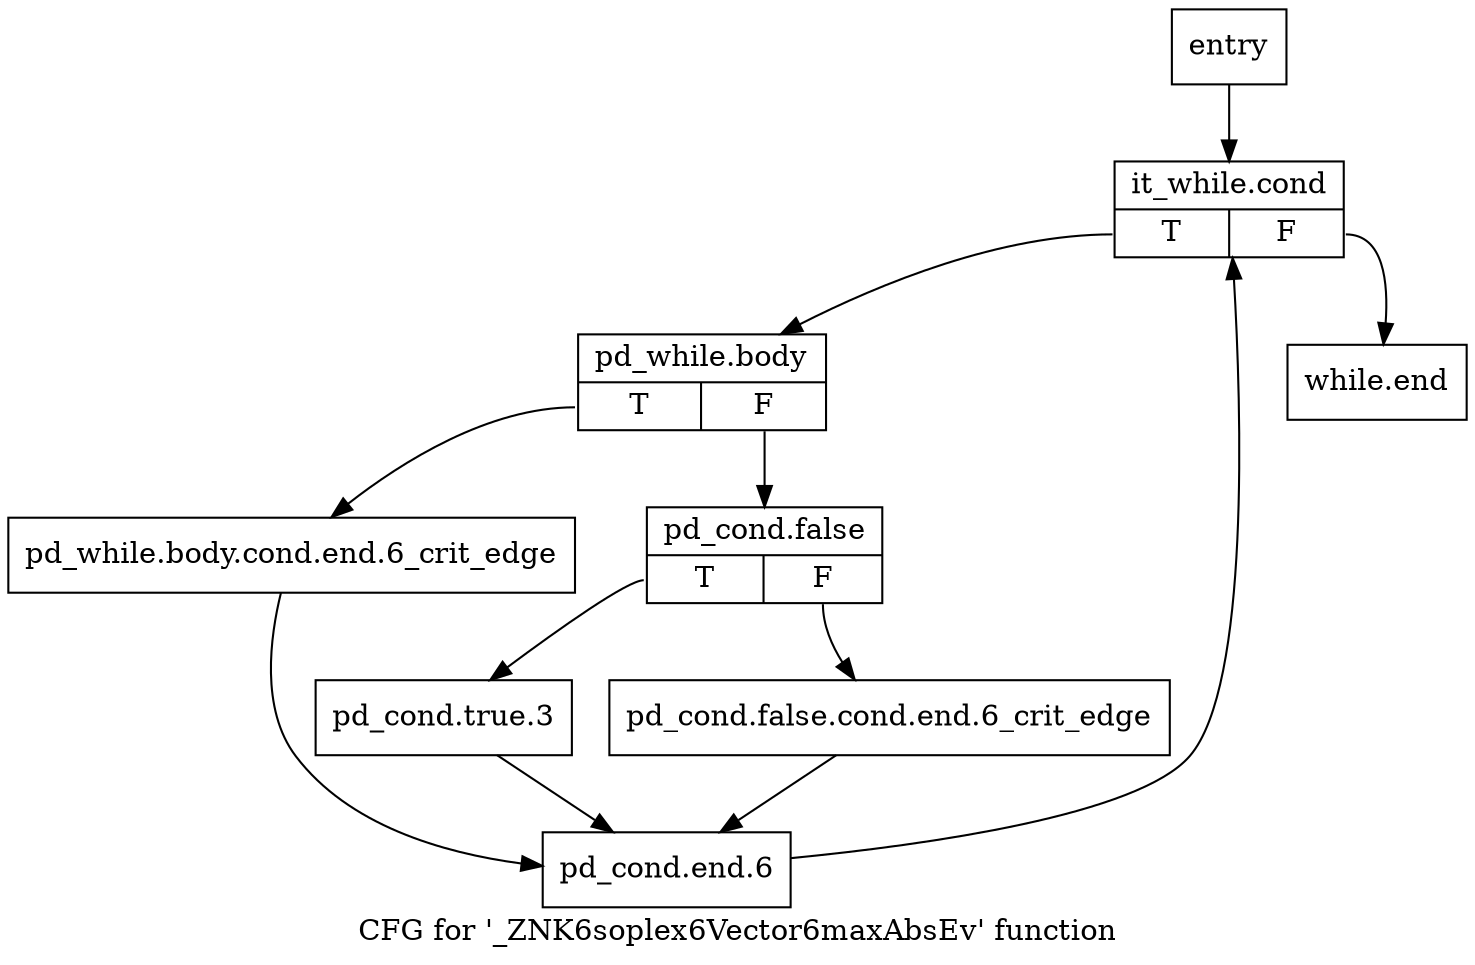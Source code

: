 digraph "CFG for '_ZNK6soplex6Vector6maxAbsEv' function" {
	label="CFG for '_ZNK6soplex6Vector6maxAbsEv' function";

	Node0x2b83000 [shape=record,label="{entry}"];
	Node0x2b83000 -> Node0x2b83050;
	Node0x2b83050 [shape=record,label="{it_while.cond|{<s0>T|<s1>F}}"];
	Node0x2b83050:s0 -> Node0x2b830a0;
	Node0x2b83050:s1 -> Node0x2b83280;
	Node0x2b830a0 [shape=record,label="{pd_while.body|{<s0>T|<s1>F}}"];
	Node0x2b830a0:s0 -> Node0x2b830f0;
	Node0x2b830a0:s1 -> Node0x2b83140;
	Node0x2b830f0 [shape=record,label="{pd_while.body.cond.end.6_crit_edge}"];
	Node0x2b830f0 -> Node0x2b83230;
	Node0x2b83140 [shape=record,label="{pd_cond.false|{<s0>T|<s1>F}}"];
	Node0x2b83140:s0 -> Node0x2b831e0;
	Node0x2b83140:s1 -> Node0x2b83190;
	Node0x2b83190 [shape=record,label="{pd_cond.false.cond.end.6_crit_edge}"];
	Node0x2b83190 -> Node0x2b83230;
	Node0x2b831e0 [shape=record,label="{pd_cond.true.3}"];
	Node0x2b831e0 -> Node0x2b83230;
	Node0x2b83230 [shape=record,label="{pd_cond.end.6}"];
	Node0x2b83230 -> Node0x2b83050;
	Node0x2b83280 [shape=record,label="{while.end}"];
}
